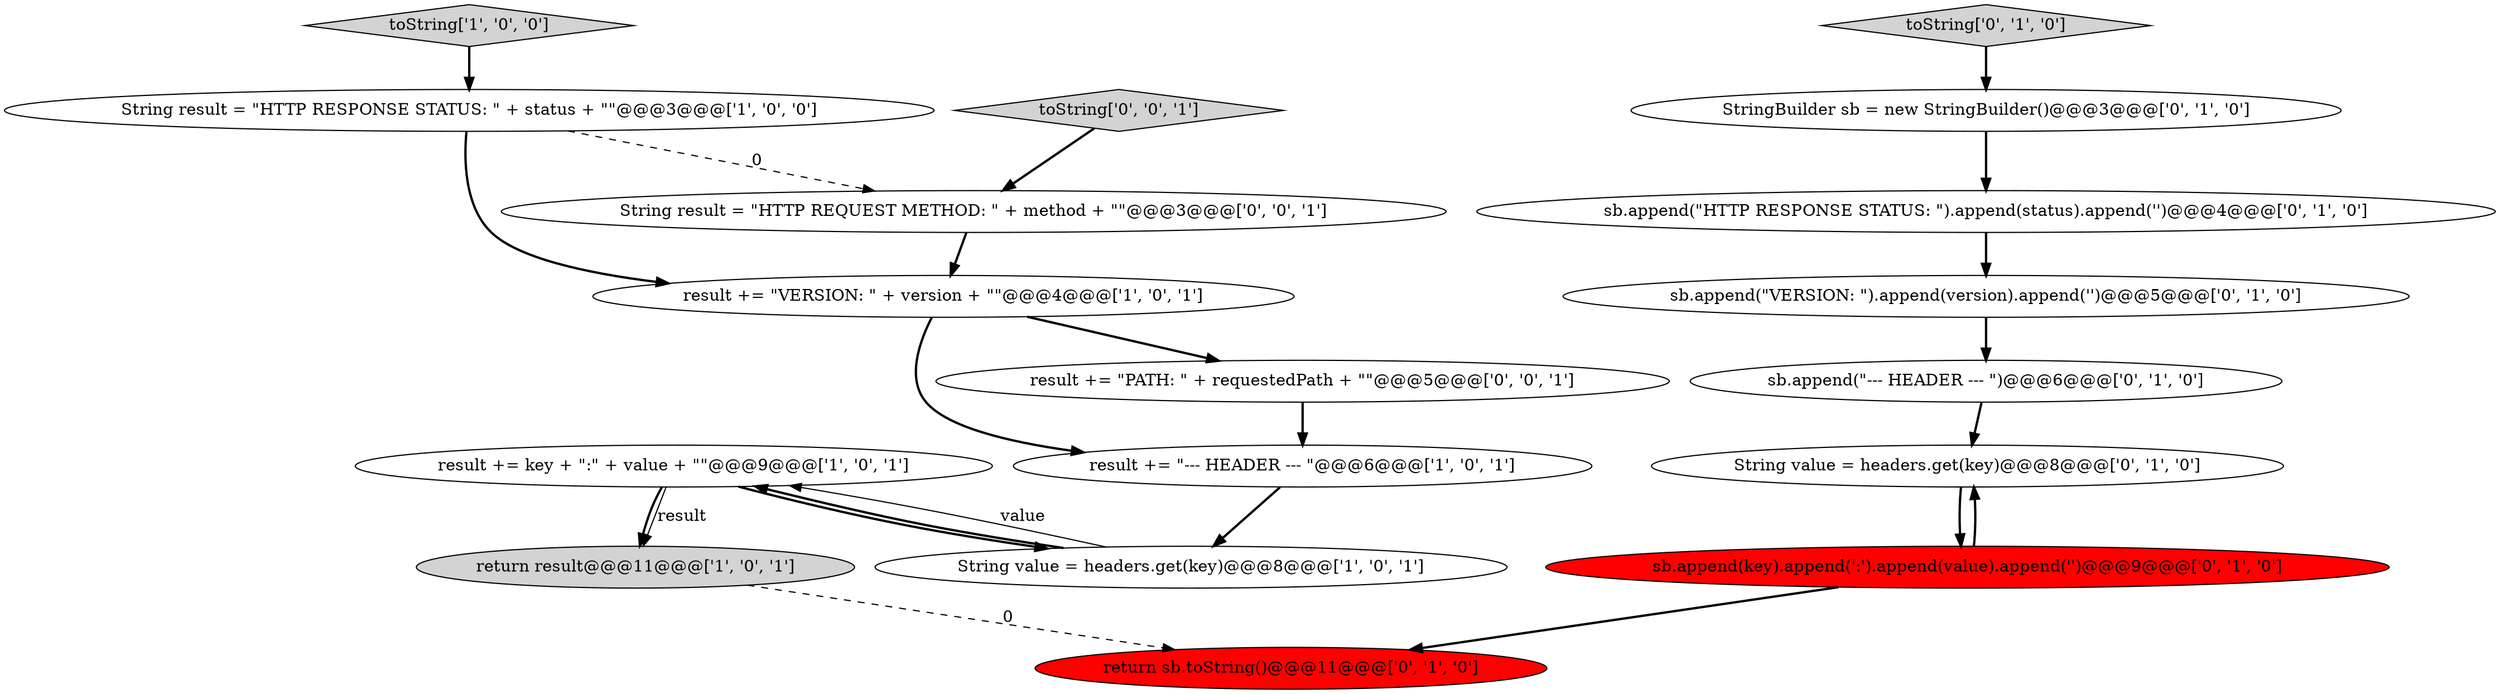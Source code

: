 digraph {
14 [style = filled, label = "sb.append(\"VERSION: \").append(version).append('')@@@5@@@['0', '1', '0']", fillcolor = white, shape = ellipse image = "AAA0AAABBB2BBB"];
1 [style = filled, label = "result += \"VERSION: \" + version + \"\"@@@4@@@['1', '0', '1']", fillcolor = white, shape = ellipse image = "AAA0AAABBB1BBB"];
8 [style = filled, label = "return sb.toString()@@@11@@@['0', '1', '0']", fillcolor = red, shape = ellipse image = "AAA1AAABBB2BBB"];
13 [style = filled, label = "sb.append(key).append(':').append(value).append('')@@@9@@@['0', '1', '0']", fillcolor = red, shape = ellipse image = "AAA1AAABBB2BBB"];
15 [style = filled, label = "String result = \"HTTP REQUEST METHOD: \" + method + \"\"@@@3@@@['0', '0', '1']", fillcolor = white, shape = ellipse image = "AAA0AAABBB3BBB"];
7 [style = filled, label = "sb.append(\"HTTP RESPONSE STATUS: \").append(status).append('')@@@4@@@['0', '1', '0']", fillcolor = white, shape = ellipse image = "AAA0AAABBB2BBB"];
16 [style = filled, label = "result += \"PATH: \" + requestedPath + \"\"@@@5@@@['0', '0', '1']", fillcolor = white, shape = ellipse image = "AAA0AAABBB3BBB"];
0 [style = filled, label = "String result = \"HTTP RESPONSE STATUS: \" + status + \"\"@@@3@@@['1', '0', '0']", fillcolor = white, shape = ellipse image = "AAA0AAABBB1BBB"];
3 [style = filled, label = "result += \"--- HEADER --- \"@@@6@@@['1', '0', '1']", fillcolor = white, shape = ellipse image = "AAA0AAABBB1BBB"];
5 [style = filled, label = "String value = headers.get(key)@@@8@@@['1', '0', '1']", fillcolor = white, shape = ellipse image = "AAA0AAABBB1BBB"];
6 [style = filled, label = "result += key + \":\" + value + \"\"@@@9@@@['1', '0', '1']", fillcolor = white, shape = ellipse image = "AAA0AAABBB1BBB"];
10 [style = filled, label = "sb.append(\"--- HEADER --- \")@@@6@@@['0', '1', '0']", fillcolor = white, shape = ellipse image = "AAA0AAABBB2BBB"];
12 [style = filled, label = "String value = headers.get(key)@@@8@@@['0', '1', '0']", fillcolor = white, shape = ellipse image = "AAA0AAABBB2BBB"];
17 [style = filled, label = "toString['0', '0', '1']", fillcolor = lightgray, shape = diamond image = "AAA0AAABBB3BBB"];
11 [style = filled, label = "toString['0', '1', '0']", fillcolor = lightgray, shape = diamond image = "AAA0AAABBB2BBB"];
9 [style = filled, label = "StringBuilder sb = new StringBuilder()@@@3@@@['0', '1', '0']", fillcolor = white, shape = ellipse image = "AAA0AAABBB2BBB"];
2 [style = filled, label = "toString['1', '0', '0']", fillcolor = lightgray, shape = diamond image = "AAA0AAABBB1BBB"];
4 [style = filled, label = "return result@@@11@@@['1', '0', '1']", fillcolor = lightgray, shape = ellipse image = "AAA0AAABBB1BBB"];
16->3 [style = bold, label=""];
1->3 [style = bold, label=""];
14->10 [style = bold, label=""];
0->15 [style = dashed, label="0"];
5->6 [style = solid, label="value"];
9->7 [style = bold, label=""];
11->9 [style = bold, label=""];
7->14 [style = bold, label=""];
12->13 [style = bold, label=""];
6->4 [style = bold, label=""];
6->5 [style = bold, label=""];
3->5 [style = bold, label=""];
2->0 [style = bold, label=""];
13->12 [style = bold, label=""];
5->6 [style = bold, label=""];
10->12 [style = bold, label=""];
1->16 [style = bold, label=""];
0->1 [style = bold, label=""];
4->8 [style = dashed, label="0"];
17->15 [style = bold, label=""];
6->4 [style = solid, label="result"];
13->8 [style = bold, label=""];
15->1 [style = bold, label=""];
}
